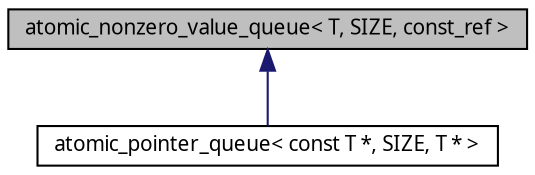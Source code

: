 digraph G
{
  edge [fontname="FreeSans.ttf",fontsize=10,labelfontname="FreeSans.ttf",labelfontsize=10];
  node [fontname="FreeSans.ttf",fontsize=10,shape=record];
  Node1 [label="atomic_nonzero_value_queue\< T, SIZE, const_ref \>",height=0.2,width=0.4,color="black", fillcolor="grey75", style="filled" fontcolor="black"];
  Node1 -> Node2 [dir=back,color="midnightblue",fontsize=10,style="solid",fontname="FreeSans.ttf"];
  Node2 [label="atomic_pointer_queue\< const T *, SIZE, T * \>",height=0.2,width=0.4,color="black", fillcolor="white", style="filled",URL="$classatomic__pointer__queue.html"];
}
